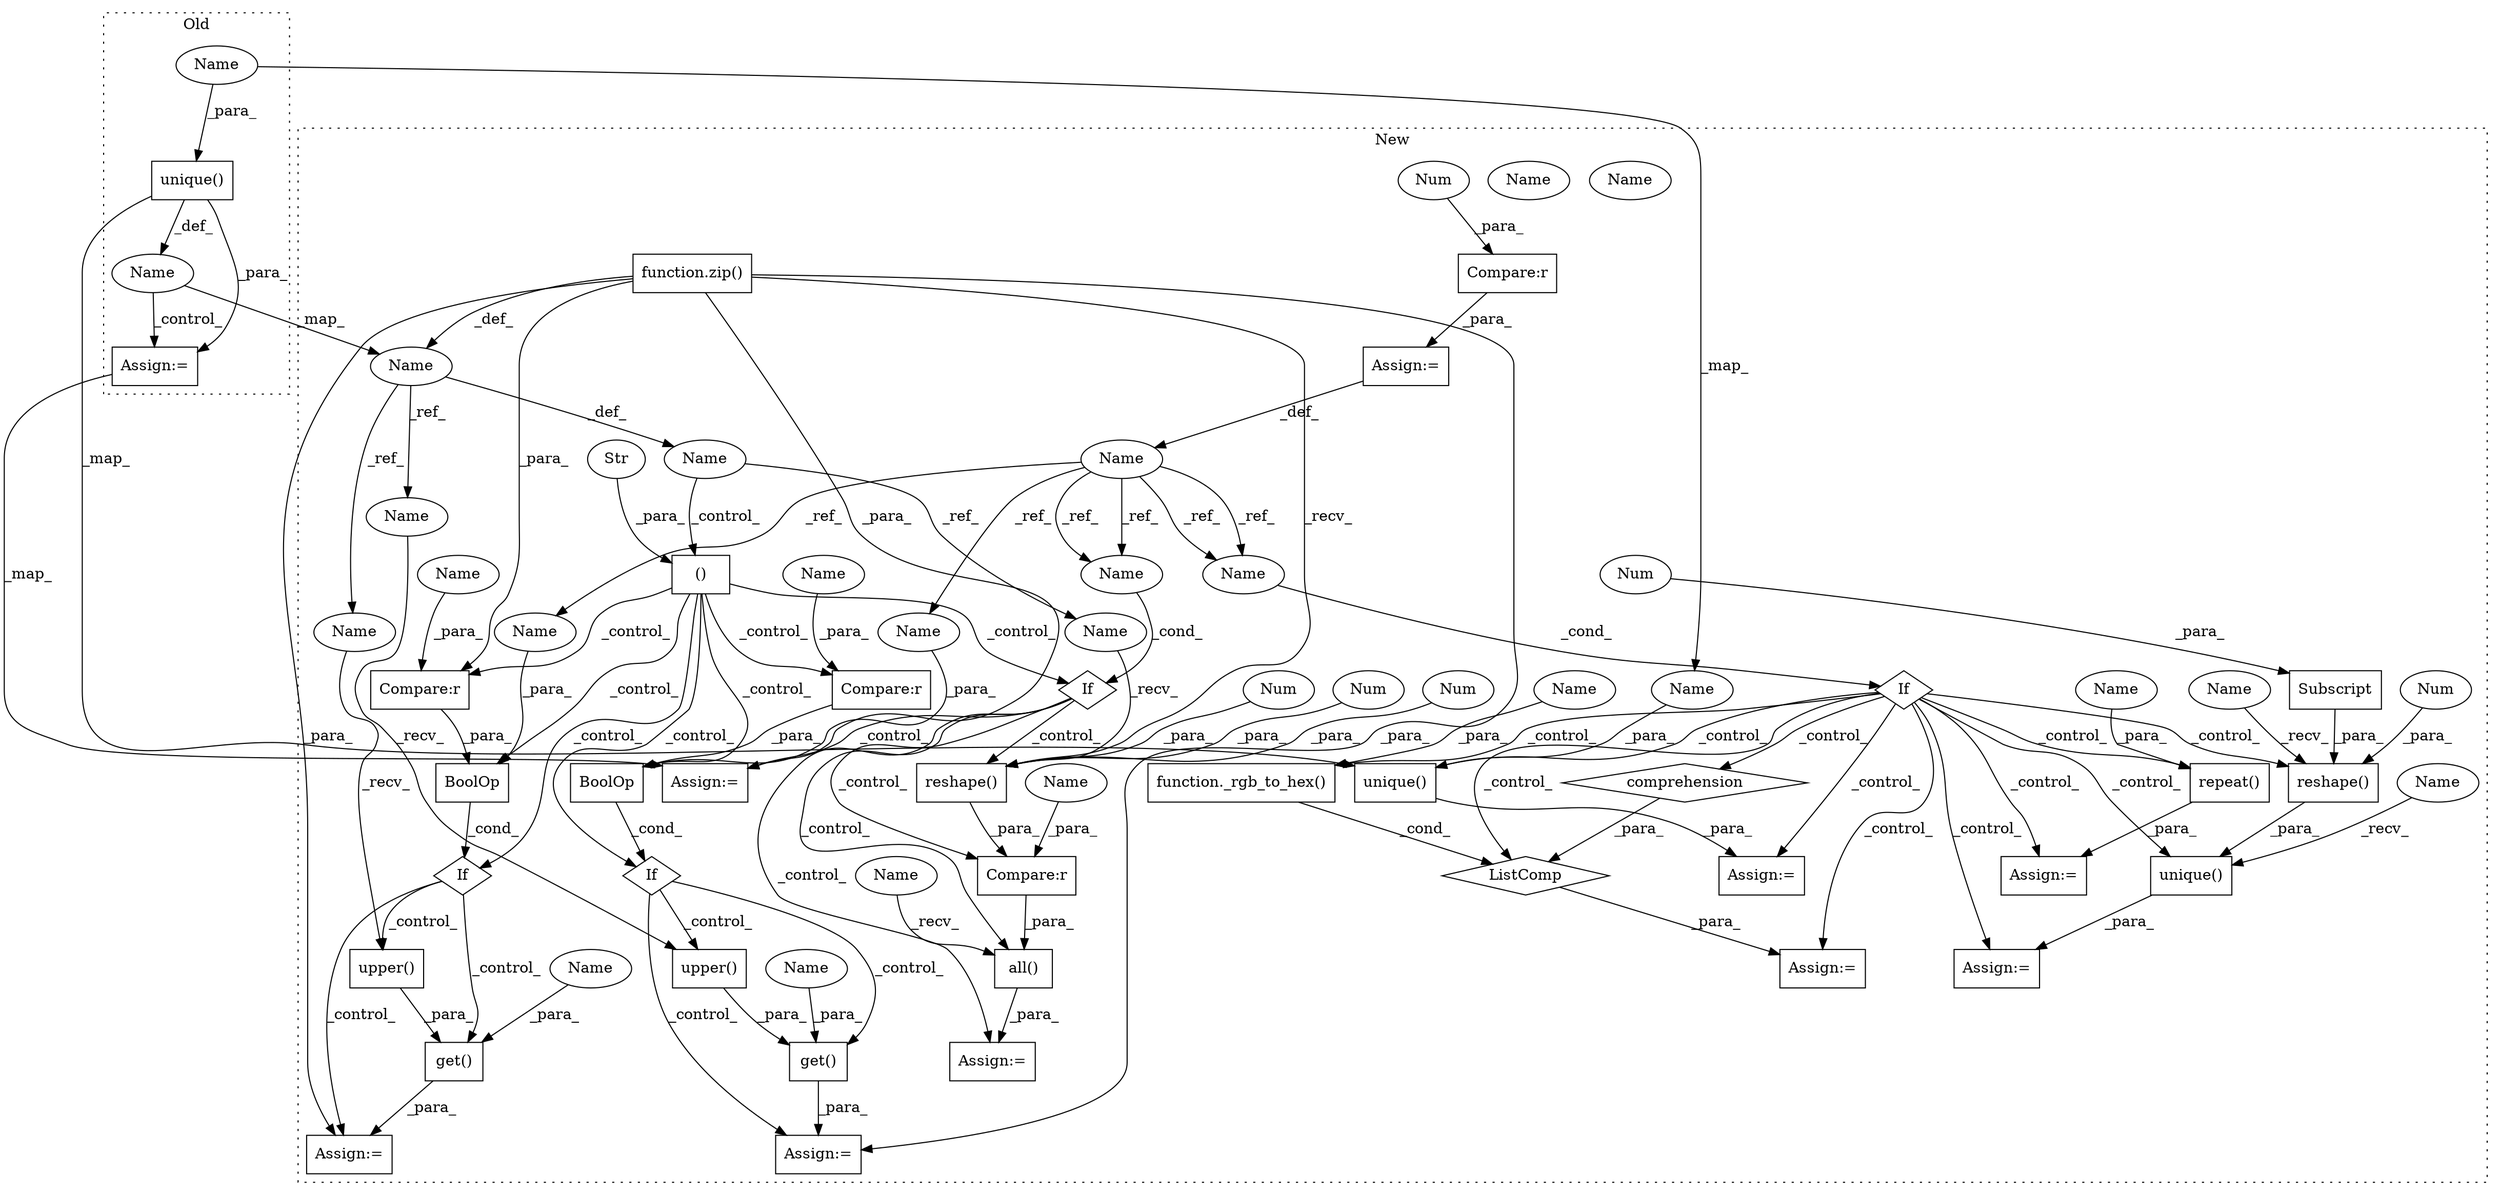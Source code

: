 digraph G {
subgraph cluster0 {
1 [label="unique()" a="75" s="47134,47148" l="10,1" shape="box"];
27 [label="Name" a="87" s="47124" l="6" shape="ellipse"];
45 [label="Assign:=" a="68" s="47641" l="3" shape="box"];
51 [label="Name" a="87" s="47144" l="4" shape="ellipse"];
label = "Old";
style="dotted";
}
subgraph cluster1 {
2 [label="unique()" a="75" s="51186,51200" l="10,1" shape="box"];
3 [label="Assign:=" a="68" s="51183" l="3" shape="box"];
4 [label="unique()" a="75" s="51055,51096" l="10,9" shape="box"];
5 [label="Assign:=" a="68" s="51052" l="3" shape="box"];
6 [label="If" a="96" s="51020" l="3" shape="diamond"];
7 [label="reshape()" a="75" s="51065,51095" l="13,1" shape="box"];
8 [label="Subscript" a="63" s="51082,0" l="13,0" shape="box"];
9 [label="Compare:r" a="40" s="52071" l="37" shape="box"];
10 [label="If" a="96" s="52028" l="3" shape="diamond"];
11 [label="()" a="54" s="51353" l="11" shape="box"];
12 [label="If" a="96" s="51784" l="3" shape="diamond"];
13 [label="Str" a="66" s="51355" l="9" shape="ellipse"];
14 [label="If" a="96" s="51508" l="3" shape="diamond"];
15 [label="ListComp" a="106" s="51124" l="33" shape="diamond"];
16 [label="repeat()" a="75" s="51226,51247" l="17,1" shape="box"];
17 [label="get()" a="75" s="51838,51873" l="15,1" shape="box"];
18 [label="all()" a="75" s="52064,52108" l="7,9" shape="box"];
19 [label="Num" a="76" s="51093" l="1" shape="ellipse"];
20 [label="get()" a="75" s="51561,51598" l="17,1" shape="box"];
21 [label="upper()" a="75" s="51853" l="14" shape="box"];
22 [label="Compare:r" a="40" s="51522" l="13" shape="box"];
23 [label="Num" a="76" s="51078" l="2" shape="ellipse"];
24 [label="Compare:r" a="40" s="51798" l="13" shape="box"];
25 [label="upper()" a="75" s="51578" l="14" shape="box"];
26 [label="Name" a="87" s="51277" l="6" shape="ellipse"];
28 [label="Compare:r" a="40" s="51000" l="14" shape="box"];
29 [label="BoolOp" a="72" s="51787" l="24" shape="box"];
30 [label="Name" a="87" s="51023" l="6" shape="ellipse"];
31 [label="BoolOp" a="72" s="51511" l="24" shape="box"];
32 [label="Name" a="87" s="50991" l="6" shape="ellipse"];
33 [label="Name" a="87" s="52031" l="6" shape="ellipse"];
34 [label="Name" a="87" s="51285" l="12" shape="ellipse"];
35 [label="function._rgb_to_hex()" a="75" s="51125,51138" l="12,1" shape="box"];
36 [label="comprehension" a="45" s="51140" l="3" shape="diamond"];
37 [label="Num" a="76" s="51013" l="1" shape="ellipse"];
38 [label="Assign:=" a="68" s="50997" l="3" shape="box"];
39 [label="Assign:=" a="68" s="51121" l="3" shape="box"];
40 [label="Assign:=" a="68" s="51223" l="3" shape="box"];
41 [label="Assign:=" a="68" s="52061" l="3" shape="box"];
42 [label="Assign:=" a="68" s="51835" l="3" shape="box"];
43 [label="Assign:=" a="68" s="51558" l="3" shape="box"];
44 [label="Assign:=" a="68" s="52154" l="3" shape="box"];
46 [label="reshape()" a="75" s="52079,52107" l="21,1" shape="box"];
47 [label="Num" a="76" s="52103" l="1" shape="ellipse"];
48 [label="Num" a="76" s="52100" l="1" shape="ellipse"];
49 [label="Num" a="76" s="52106" l="1" shape="ellipse"];
50 [label="function.zip()" a="75" s="51301,51327" l="4,1" shape="box"];
52 [label="Name" a="87" s="52079" l="12" shape="ellipse"];
53 [label="Name" a="87" s="51853" l="6" shape="ellipse"];
54 [label="Name" a="87" s="51578" l="6" shape="ellipse"];
55 [label="Name" a="87" s="51137" l="1" shape="ellipse"];
56 [label="Name" a="87" s="51531" l="4" shape="ellipse"];
57 [label="Name" a="87" s="51594" l="4" shape="ellipse"];
58 [label="Name" a="87" s="51243" l="4" shape="ellipse"];
59 [label="Name" a="87" s="51807" l="4" shape="ellipse"];
60 [label="Name" a="87" s="51869" l="4" shape="ellipse"];
61 [label="Name" a="87" s="51196" l="4" shape="ellipse"];
62 [label="Name" a="87" s="52071" l="4" shape="ellipse"];
63 [label="Name" a="87" s="51065" l="4" shape="ellipse"];
64 [label="Name" a="87" s="51511" l="6" shape="ellipse"];
65 [label="Name" a="87" s="51023" l="6" shape="ellipse"];
66 [label="Name" a="87" s="51787" l="6" shape="ellipse"];
67 [label="Name" a="87" s="52031" l="6" shape="ellipse"];
68 [label="Name" a="87" s="51055" l="2" shape="ellipse"];
69 [label="Name" a="87" s="52064" l="2" shape="ellipse"];
label = "New";
style="dotted";
}
1 -> 27 [label="_def_"];
1 -> 45 [label="_para_"];
1 -> 2 [label="_map_"];
2 -> 3 [label="_para_"];
4 -> 5 [label="_para_"];
6 -> 5 [label="_control_"];
6 -> 16 [label="_control_"];
6 -> 39 [label="_control_"];
6 -> 4 [label="_control_"];
6 -> 2 [label="_control_"];
6 -> 35 [label="_control_"];
6 -> 3 [label="_control_"];
6 -> 40 [label="_control_"];
6 -> 15 [label="_control_"];
6 -> 7 [label="_control_"];
6 -> 36 [label="_control_"];
7 -> 4 [label="_para_"];
8 -> 7 [label="_para_"];
9 -> 18 [label="_para_"];
10 -> 9 [label="_control_"];
10 -> 18 [label="_control_"];
10 -> 44 [label="_control_"];
10 -> 46 [label="_control_"];
10 -> 41 [label="_control_"];
11 -> 24 [label="_control_"];
11 -> 29 [label="_control_"];
11 -> 14 [label="_control_"];
11 -> 31 [label="_control_"];
11 -> 10 [label="_control_"];
11 -> 22 [label="_control_"];
11 -> 12 [label="_control_"];
12 -> 42 [label="_control_"];
12 -> 17 [label="_control_"];
12 -> 21 [label="_control_"];
13 -> 11 [label="_para_"];
14 -> 25 [label="_control_"];
14 -> 43 [label="_control_"];
14 -> 20 [label="_control_"];
15 -> 39 [label="_para_"];
16 -> 40 [label="_para_"];
17 -> 42 [label="_para_"];
18 -> 41 [label="_para_"];
19 -> 8 [label="_para_"];
20 -> 43 [label="_para_"];
21 -> 17 [label="_para_"];
22 -> 31 [label="_para_"];
23 -> 7 [label="_para_"];
24 -> 29 [label="_para_"];
25 -> 20 [label="_para_"];
26 -> 53 [label="_ref_"];
26 -> 54 [label="_ref_"];
26 -> 34 [label="_def_"];
27 -> 45 [label="_control_"];
27 -> 26 [label="_map_"];
28 -> 38 [label="_para_"];
29 -> 12 [label="_cond_"];
31 -> 14 [label="_cond_"];
32 -> 67 [label="_ref_"];
32 -> 65 [label="_ref_"];
32 -> 66 [label="_ref_"];
32 -> 67 [label="_ref_"];
32 -> 65 [label="_ref_"];
32 -> 64 [label="_ref_"];
34 -> 11 [label="_control_"];
34 -> 52 [label="_ref_"];
35 -> 15 [label="_cond_"];
36 -> 15 [label="_para_"];
37 -> 28 [label="_para_"];
38 -> 32 [label="_def_"];
45 -> 44 [label="_map_"];
46 -> 9 [label="_para_"];
47 -> 46 [label="_para_"];
48 -> 46 [label="_para_"];
49 -> 46 [label="_para_"];
50 -> 42 [label="_para_"];
50 -> 46 [label="_recv_"];
50 -> 43 [label="_para_"];
50 -> 44 [label="_para_"];
50 -> 22 [label="_para_"];
50 -> 26 [label="_def_"];
51 -> 1 [label="_para_"];
51 -> 61 [label="_map_"];
52 -> 46 [label="_recv_"];
53 -> 21 [label="_recv_"];
54 -> 25 [label="_recv_"];
55 -> 35 [label="_para_"];
56 -> 22 [label="_para_"];
57 -> 20 [label="_para_"];
58 -> 16 [label="_para_"];
59 -> 24 [label="_para_"];
60 -> 17 [label="_para_"];
61 -> 2 [label="_para_"];
62 -> 9 [label="_para_"];
63 -> 7 [label="_recv_"];
64 -> 31 [label="_para_"];
65 -> 6 [label="_cond_"];
66 -> 29 [label="_para_"];
67 -> 10 [label="_cond_"];
68 -> 4 [label="_recv_"];
69 -> 18 [label="_recv_"];
}